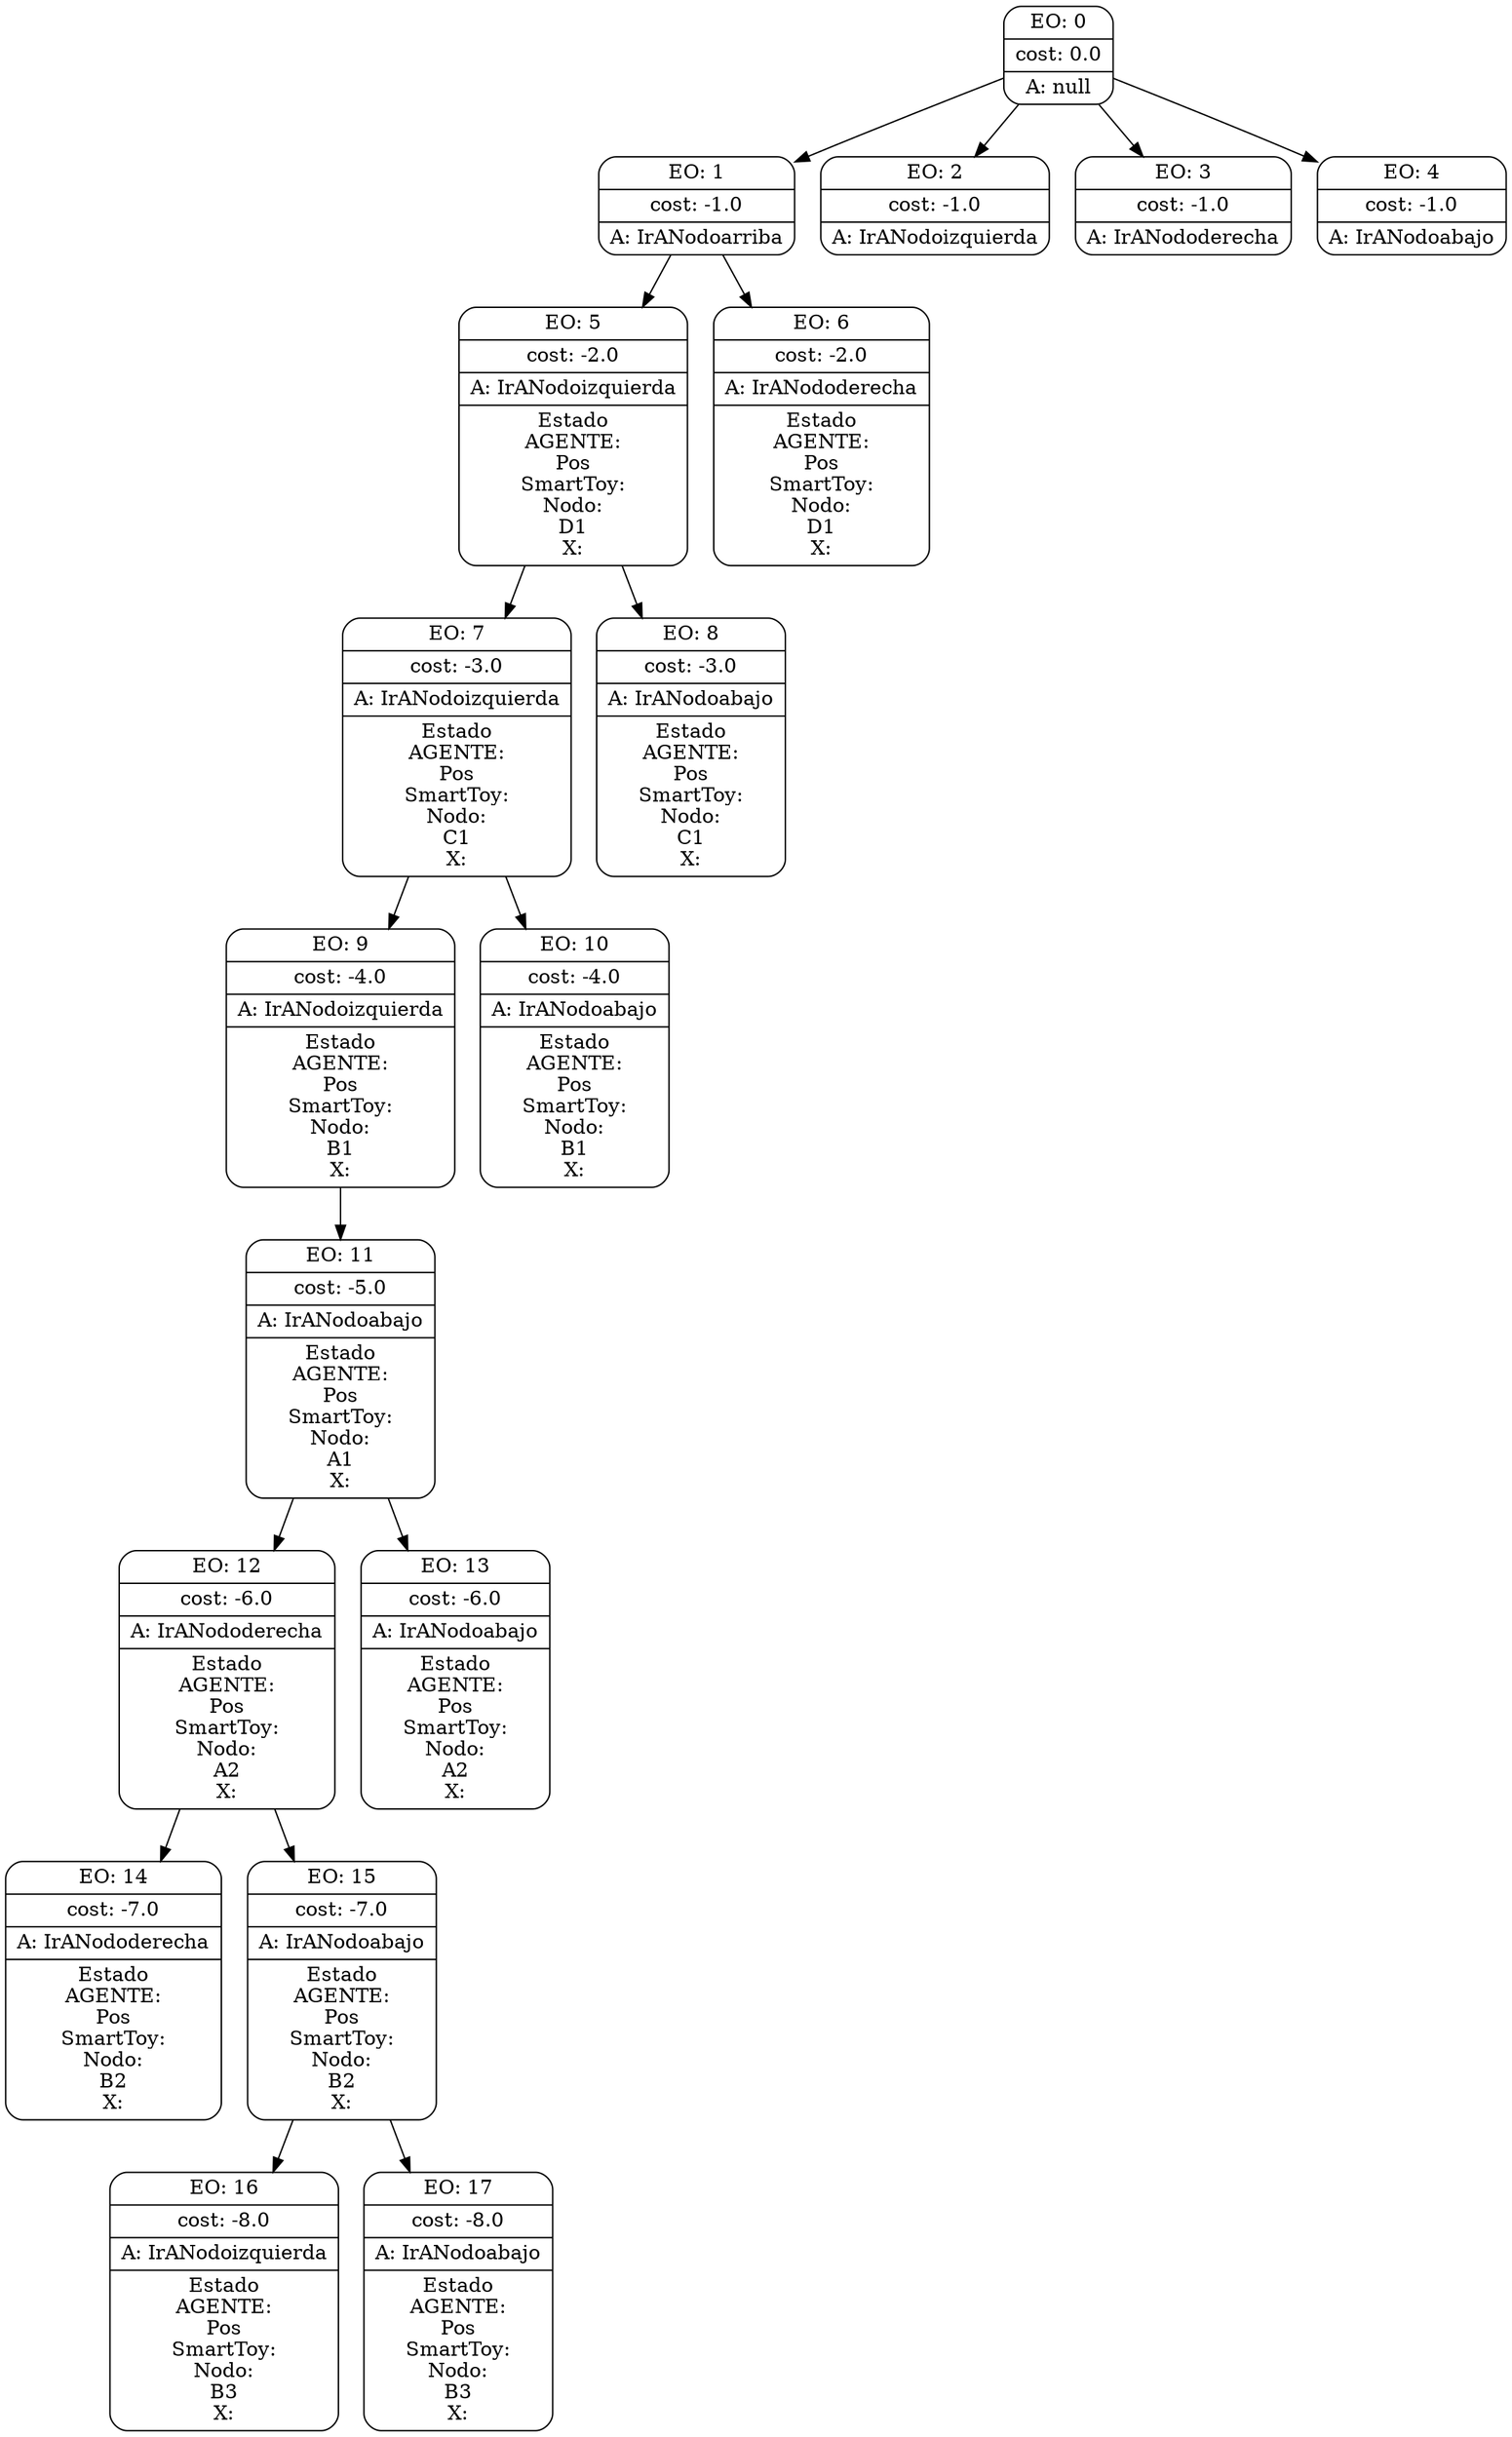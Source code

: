 digraph g {
node [shape = Mrecord];
nodo0[label="{EO: 0|cost: 0.0|A: null}"]
nodo1[label="{EO: 1|cost: -1.0|A: IrANodoarriba
}"]
nodo5[label="{EO: 5|cost: -2.0|A: IrANodoizquierda
|Estado\nAGENTE:\n
Pos\nSmartToy:\nNodo:\nD1\nX:\n

}"]
nodo7[label="{EO: 7|cost: -3.0|A: IrANodoizquierda
|Estado\nAGENTE:\n
Pos\nSmartToy:\nNodo:\nC1\nX:\n

}"]
nodo9[label="{EO: 9|cost: -4.0|A: IrANodoizquierda
|Estado\nAGENTE:\n
Pos\nSmartToy:\nNodo:\nB1\nX:\n

}"]
nodo11[label="{EO: 11|cost: -5.0|A: IrANodoabajo
|Estado\nAGENTE:\n
Pos\nSmartToy:\nNodo:\nA1\nX:\n

}"]
nodo12[label="{EO: 12|cost: -6.0|A: IrANododerecha
|Estado\nAGENTE:\n
Pos\nSmartToy:\nNodo:\nA2\nX:\n

}"]
nodo14[label="{EO: 14|cost: -7.0|A: IrANododerecha
|Estado\nAGENTE:\n
Pos\nSmartToy:\nNodo:\nB2\nX:\n

}"]

nodo12 -> nodo14;
nodo15[label="{EO: 15|cost: -7.0|A: IrANodoabajo
|Estado\nAGENTE:\n
Pos\nSmartToy:\nNodo:\nB2\nX:\n

}"]
nodo16[label="{EO: 16|cost: -8.0|A: IrANodoizquierda
|Estado\nAGENTE:\n
Pos\nSmartToy:\nNodo:\nB3\nX:\n

}"]

nodo15 -> nodo16;
nodo17[label="{EO: 17|cost: -8.0|A: IrANodoabajo
|Estado\nAGENTE:\n
Pos\nSmartToy:\nNodo:\nB3\nX:\n

}"]

nodo15 -> nodo17;

nodo12 -> nodo15;

nodo11 -> nodo12;
nodo13[label="{EO: 13|cost: -6.0|A: IrANodoabajo
|Estado\nAGENTE:\n
Pos\nSmartToy:\nNodo:\nA2\nX:\n

}"]

nodo11 -> nodo13;

nodo9 -> nodo11;

nodo7 -> nodo9;
nodo10[label="{EO: 10|cost: -4.0|A: IrANodoabajo
|Estado\nAGENTE:\n
Pos\nSmartToy:\nNodo:\nB1\nX:\n

}"]

nodo7 -> nodo10;

nodo5 -> nodo7;
nodo8[label="{EO: 8|cost: -3.0|A: IrANodoabajo
|Estado\nAGENTE:\n
Pos\nSmartToy:\nNodo:\nC1\nX:\n

}"]

nodo5 -> nodo8;

nodo1 -> nodo5;
nodo6[label="{EO: 6|cost: -2.0|A: IrANododerecha
|Estado\nAGENTE:\n
Pos\nSmartToy:\nNodo:\nD1\nX:\n

}"]

nodo1 -> nodo6;

nodo0 -> nodo1;
nodo2[label="{EO: 2|cost: -1.0|A: IrANodoizquierda
}"]

nodo0 -> nodo2;
nodo3[label="{EO: 3|cost: -1.0|A: IrANododerecha
}"]

nodo0 -> nodo3;
nodo4[label="{EO: 4|cost: -1.0|A: IrANodoabajo
}"]

nodo0 -> nodo4;


}